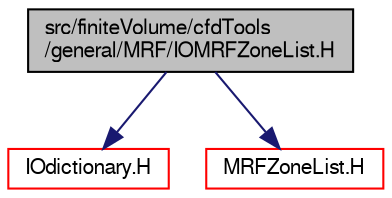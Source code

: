 digraph "src/finiteVolume/cfdTools/general/MRF/IOMRFZoneList.H"
{
  bgcolor="transparent";
  edge [fontname="FreeSans",fontsize="10",labelfontname="FreeSans",labelfontsize="10"];
  node [fontname="FreeSans",fontsize="10",shape=record];
  Node1 [label="src/finiteVolume/cfdTools\l/general/MRF/IOMRFZoneList.H",height=0.2,width=0.4,color="black", fillcolor="grey75", style="filled" fontcolor="black"];
  Node1 -> Node2 [color="midnightblue",fontsize="10",style="solid",fontname="FreeSans"];
  Node2 [label="IOdictionary.H",height=0.2,width=0.4,color="red",URL="$a07296.html"];
  Node1 -> Node3 [color="midnightblue",fontsize="10",style="solid",fontname="FreeSans"];
  Node3 [label="MRFZoneList.H",height=0.2,width=0.4,color="red",URL="$a04673.html"];
}
